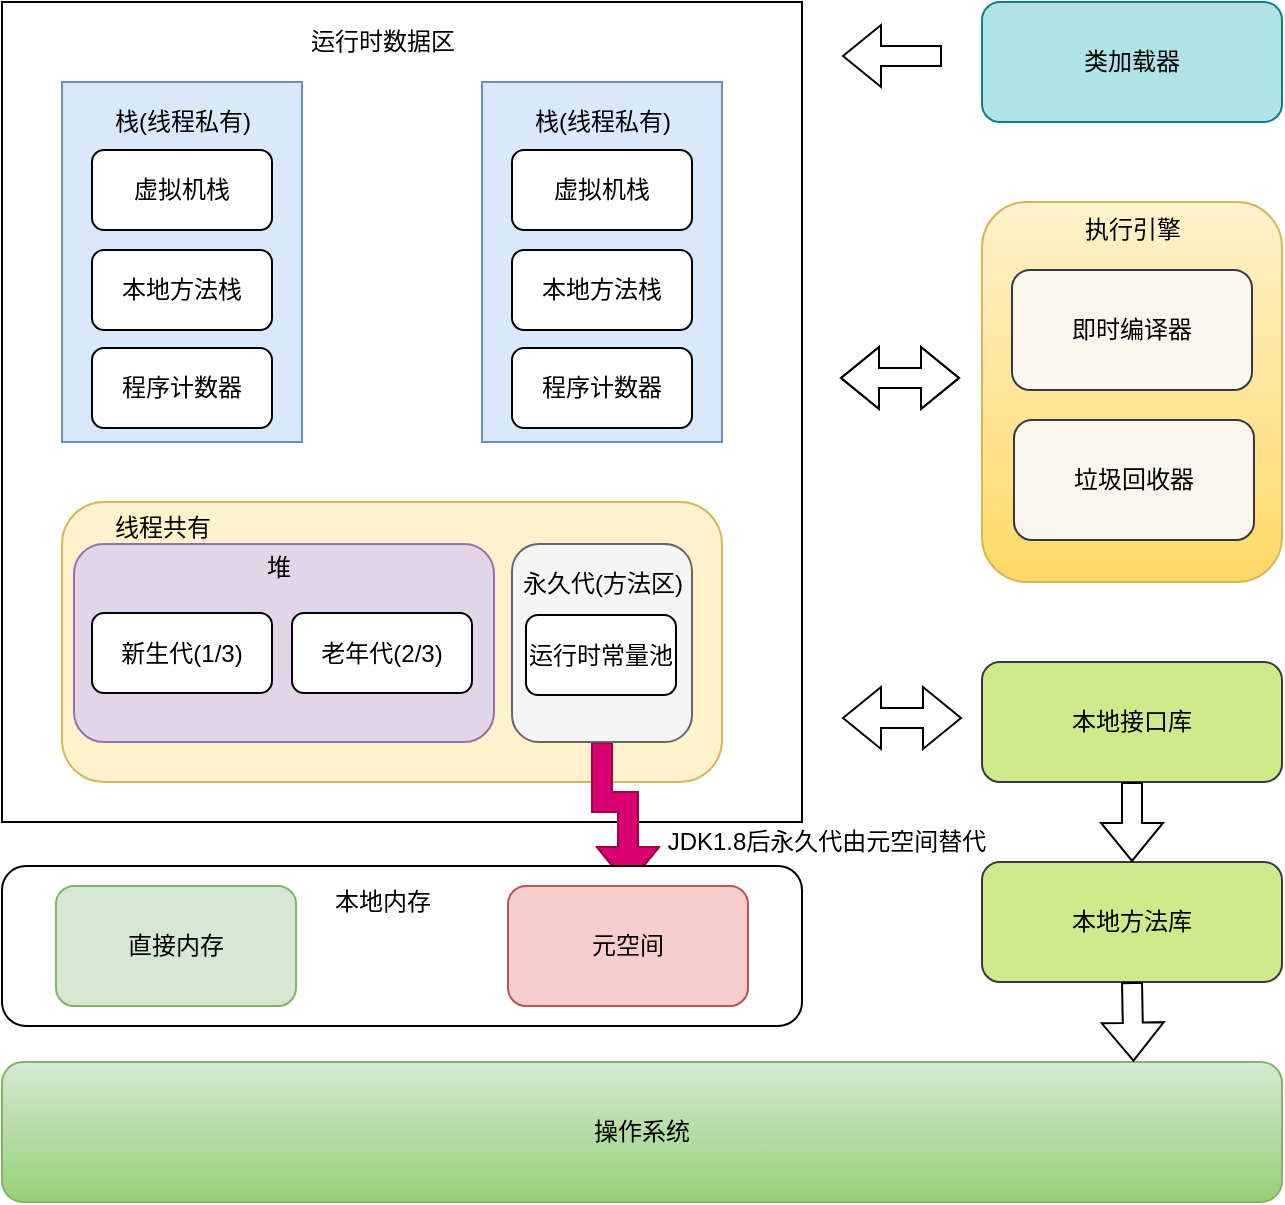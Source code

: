 <mxfile version="19.0.2" type="device"><diagram id="C5RBs43oDa-KdzZeNtuy" name="JVM运行机制"><mxGraphModel dx="965" dy="700" grid="1" gridSize="10" guides="1" tooltips="1" connect="1" arrows="1" fold="1" page="1" pageScale="1" pageWidth="827" pageHeight="1169" math="0" shadow="0"><root><mxCell id="WIyWlLk6GJQsqaUBKTNV-0"/><mxCell id="WIyWlLk6GJQsqaUBKTNV-1" parent="WIyWlLk6GJQsqaUBKTNV-0"/><mxCell id="rzAQiHVTTUYaThapZ-BT-14" value="" style="rounded=0;whiteSpace=wrap;html=1;" parent="WIyWlLk6GJQsqaUBKTNV-1" vertex="1"><mxGeometry x="110" y="70" width="400" height="410" as="geometry"/></mxCell><mxCell id="rzAQiHVTTUYaThapZ-BT-1" value="" style="rounded=0;whiteSpace=wrap;html=1;fillColor=#dae8fc;strokeColor=#6c8ebf;" parent="WIyWlLk6GJQsqaUBKTNV-1" vertex="1"><mxGeometry x="140" y="110" width="120" height="180" as="geometry"/></mxCell><mxCell id="rzAQiHVTTUYaThapZ-BT-3" value="虚拟机栈" style="rounded=1;whiteSpace=wrap;html=1;" parent="WIyWlLk6GJQsqaUBKTNV-1" vertex="1"><mxGeometry x="155" y="144" width="90" height="40" as="geometry"/></mxCell><mxCell id="rzAQiHVTTUYaThapZ-BT-4" value="本地方法栈" style="rounded=1;whiteSpace=wrap;html=1;" parent="WIyWlLk6GJQsqaUBKTNV-1" vertex="1"><mxGeometry x="155" y="194" width="90" height="40" as="geometry"/></mxCell><mxCell id="rzAQiHVTTUYaThapZ-BT-5" value="程序计数器" style="rounded=1;whiteSpace=wrap;html=1;" parent="WIyWlLk6GJQsqaUBKTNV-1" vertex="1"><mxGeometry x="155" y="243" width="90" height="40" as="geometry"/></mxCell><mxCell id="rzAQiHVTTUYaThapZ-BT-6" value="栈(线程私有)" style="text;html=1;align=center;verticalAlign=middle;resizable=0;points=[];autosize=1;strokeColor=none;fillColor=none;" parent="WIyWlLk6GJQsqaUBKTNV-1" vertex="1"><mxGeometry x="160" y="120" width="80" height="20" as="geometry"/></mxCell><mxCell id="rzAQiHVTTUYaThapZ-BT-7" value="" style="rounded=0;whiteSpace=wrap;html=1;fillColor=#dae8fc;strokeColor=#6c8ebf;" parent="WIyWlLk6GJQsqaUBKTNV-1" vertex="1"><mxGeometry x="350" y="110" width="120" height="180" as="geometry"/></mxCell><mxCell id="rzAQiHVTTUYaThapZ-BT-8" value="虚拟机栈" style="rounded=1;whiteSpace=wrap;html=1;" parent="WIyWlLk6GJQsqaUBKTNV-1" vertex="1"><mxGeometry x="365" y="144" width="90" height="40" as="geometry"/></mxCell><mxCell id="rzAQiHVTTUYaThapZ-BT-9" value="本地方法栈" style="rounded=1;whiteSpace=wrap;html=1;" parent="WIyWlLk6GJQsqaUBKTNV-1" vertex="1"><mxGeometry x="365" y="194" width="90" height="40" as="geometry"/></mxCell><mxCell id="rzAQiHVTTUYaThapZ-BT-10" value="程序计数器" style="rounded=1;whiteSpace=wrap;html=1;" parent="WIyWlLk6GJQsqaUBKTNV-1" vertex="1"><mxGeometry x="365" y="243" width="90" height="40" as="geometry"/></mxCell><mxCell id="rzAQiHVTTUYaThapZ-BT-11" value="栈(线程私有)" style="text;html=1;align=center;verticalAlign=middle;resizable=0;points=[];autosize=1;strokeColor=none;fillColor=none;" parent="WIyWlLk6GJQsqaUBKTNV-1" vertex="1"><mxGeometry x="370" y="120" width="80" height="20" as="geometry"/></mxCell><mxCell id="rzAQiHVTTUYaThapZ-BT-12" value="" style="rounded=1;whiteSpace=wrap;html=1;fillColor=#fff2cc;strokeColor=#d6b656;" parent="WIyWlLk6GJQsqaUBKTNV-1" vertex="1"><mxGeometry x="140" y="320" width="330" height="140" as="geometry"/></mxCell><mxCell id="rzAQiHVTTUYaThapZ-BT-13" value="运行时数据区" style="text;html=1;align=center;verticalAlign=middle;resizable=0;points=[];autosize=1;strokeColor=none;fillColor=none;" parent="WIyWlLk6GJQsqaUBKTNV-1" vertex="1"><mxGeometry x="255" y="80" width="90" height="20" as="geometry"/></mxCell><mxCell id="rzAQiHVTTUYaThapZ-BT-15" value="线程共有" style="text;html=1;align=center;verticalAlign=middle;resizable=0;points=[];autosize=1;strokeColor=none;fillColor=none;" parent="WIyWlLk6GJQsqaUBKTNV-1" vertex="1"><mxGeometry x="160" y="323" width="60" height="20" as="geometry"/></mxCell><mxCell id="rzAQiHVTTUYaThapZ-BT-19" value="" style="rounded=1;whiteSpace=wrap;html=1;fillColor=#e1d5e7;strokeColor=#9673a6;" parent="WIyWlLk6GJQsqaUBKTNV-1" vertex="1"><mxGeometry x="146" y="341" width="210" height="99" as="geometry"/></mxCell><mxCell id="rzAQiHVTTUYaThapZ-BT-16" value="新生代(1/3)" style="rounded=1;whiteSpace=wrap;html=1;" parent="WIyWlLk6GJQsqaUBKTNV-1" vertex="1"><mxGeometry x="155" y="375.5" width="90" height="40" as="geometry"/></mxCell><mxCell id="rzAQiHVTTUYaThapZ-BT-17" value="老年代(2/3)" style="rounded=1;whiteSpace=wrap;html=1;" parent="WIyWlLk6GJQsqaUBKTNV-1" vertex="1"><mxGeometry x="255" y="375.5" width="90" height="40" as="geometry"/></mxCell><mxCell id="rzAQiHVTTUYaThapZ-BT-49" style="edgeStyle=orthogonalEdgeStyle;rounded=0;orthogonalLoop=1;jettySize=auto;html=1;shape=flexArrow;fillColor=#d80073;strokeColor=#A50040;" parent="WIyWlLk6GJQsqaUBKTNV-1" source="rzAQiHVTTUYaThapZ-BT-18" target="rzAQiHVTTUYaThapZ-BT-47" edge="1"><mxGeometry relative="1" as="geometry"><Array as="points"><mxPoint x="410" y="470"/><mxPoint x="423" y="470"/></Array></mxGeometry></mxCell><mxCell id="rzAQiHVTTUYaThapZ-BT-18" value="" style="rounded=1;whiteSpace=wrap;html=1;fillColor=#f5f5f5;strokeColor=#666666;fontColor=#333333;" parent="WIyWlLk6GJQsqaUBKTNV-1" vertex="1"><mxGeometry x="365" y="341" width="90" height="99" as="geometry"/></mxCell><mxCell id="rzAQiHVTTUYaThapZ-BT-20" value="堆" style="text;html=1;align=center;verticalAlign=middle;resizable=0;points=[];autosize=1;strokeColor=none;fillColor=none;" parent="WIyWlLk6GJQsqaUBKTNV-1" vertex="1"><mxGeometry x="233" y="343" width="30" height="20" as="geometry"/></mxCell><mxCell id="rzAQiHVTTUYaThapZ-BT-21" value="永久代(方法区)" style="text;html=1;align=center;verticalAlign=middle;resizable=0;points=[];autosize=1;strokeColor=none;fillColor=none;" parent="WIyWlLk6GJQsqaUBKTNV-1" vertex="1"><mxGeometry x="360" y="350.5" width="100" height="20" as="geometry"/></mxCell><mxCell id="rzAQiHVTTUYaThapZ-BT-22" value="运行时常量池" style="rounded=1;whiteSpace=wrap;html=1;" parent="WIyWlLk6GJQsqaUBKTNV-1" vertex="1"><mxGeometry x="372" y="376.5" width="75" height="40" as="geometry"/></mxCell><mxCell id="rzAQiHVTTUYaThapZ-BT-23" value="" style="shape=flexArrow;endArrow=classic;html=1;rounded=0;" parent="WIyWlLk6GJQsqaUBKTNV-1" edge="1"><mxGeometry width="50" height="50" relative="1" as="geometry"><mxPoint x="580" y="97" as="sourcePoint"/><mxPoint x="530" y="97" as="targetPoint"/></mxGeometry></mxCell><mxCell id="rzAQiHVTTUYaThapZ-BT-24" value="类加载器" style="rounded=1;whiteSpace=wrap;html=1;fillColor=#b0e3e6;strokeColor=#0e8088;" parent="WIyWlLk6GJQsqaUBKTNV-1" vertex="1"><mxGeometry x="600" y="70" width="150" height="60" as="geometry"/></mxCell><mxCell id="rzAQiHVTTUYaThapZ-BT-25" value="操作系统" style="rounded=1;whiteSpace=wrap;html=1;fillColor=#d5e8d4;gradientColor=#97d077;strokeColor=#82b366;" parent="WIyWlLk6GJQsqaUBKTNV-1" vertex="1"><mxGeometry x="110" y="600" width="640" height="70" as="geometry"/></mxCell><mxCell id="rzAQiHVTTUYaThapZ-BT-32" value="" style="rounded=1;whiteSpace=wrap;html=1;fillColor=#fff2cc;gradientColor=#ffd966;strokeColor=#d6b656;" parent="WIyWlLk6GJQsqaUBKTNV-1" vertex="1"><mxGeometry x="600" y="170" width="150" height="190" as="geometry"/></mxCell><mxCell id="rzAQiHVTTUYaThapZ-BT-33" value="即时编译器" style="rounded=1;whiteSpace=wrap;html=1;fillColor=#f9f7ed;strokeColor=#36393d;" parent="WIyWlLk6GJQsqaUBKTNV-1" vertex="1"><mxGeometry x="615" y="204" width="120" height="60" as="geometry"/></mxCell><mxCell id="rzAQiHVTTUYaThapZ-BT-34" value="垃圾回收器" style="rounded=1;whiteSpace=wrap;html=1;fillColor=#f9f7ed;strokeColor=#36393d;" parent="WIyWlLk6GJQsqaUBKTNV-1" vertex="1"><mxGeometry x="616" y="279" width="120" height="60" as="geometry"/></mxCell><mxCell id="rzAQiHVTTUYaThapZ-BT-35" value="执行引擎" style="text;html=1;align=center;verticalAlign=middle;resizable=0;points=[];autosize=1;strokeColor=none;fillColor=none;" parent="WIyWlLk6GJQsqaUBKTNV-1" vertex="1"><mxGeometry x="645" y="174" width="60" height="20" as="geometry"/></mxCell><mxCell id="rzAQiHVTTUYaThapZ-BT-37" value="" style="shape=flexArrow;endArrow=classic;startArrow=classic;html=1;rounded=0;" parent="WIyWlLk6GJQsqaUBKTNV-1" edge="1"><mxGeometry width="100" height="100" relative="1" as="geometry"><mxPoint x="529" y="258" as="sourcePoint"/><mxPoint x="589" y="258" as="targetPoint"/></mxGeometry></mxCell><mxCell id="rzAQiHVTTUYaThapZ-BT-38" value="本地接口库" style="rounded=1;whiteSpace=wrap;html=1;fillColor=#cdeb8b;strokeColor=#36393d;" parent="WIyWlLk6GJQsqaUBKTNV-1" vertex="1"><mxGeometry x="600" y="400" width="150" height="60" as="geometry"/></mxCell><mxCell id="rzAQiHVTTUYaThapZ-BT-39" value="" style="shape=flexArrow;endArrow=classic;startArrow=classic;html=1;rounded=0;" parent="WIyWlLk6GJQsqaUBKTNV-1" edge="1"><mxGeometry width="100" height="100" relative="1" as="geometry"><mxPoint x="529" y="258.0" as="sourcePoint"/><mxPoint x="589" y="258.0" as="targetPoint"/></mxGeometry></mxCell><mxCell id="rzAQiHVTTUYaThapZ-BT-40" value="" style="shape=flexArrow;endArrow=classic;startArrow=classic;html=1;rounded=0;" parent="WIyWlLk6GJQsqaUBKTNV-1" edge="1"><mxGeometry width="100" height="100" relative="1" as="geometry"><mxPoint x="530" y="428.0" as="sourcePoint"/><mxPoint x="590" y="428.0" as="targetPoint"/></mxGeometry></mxCell><mxCell id="rzAQiHVTTUYaThapZ-BT-41" value="本地方法库" style="rounded=1;whiteSpace=wrap;html=1;fillColor=#cdeb8b;strokeColor=#36393d;" parent="WIyWlLk6GJQsqaUBKTNV-1" vertex="1"><mxGeometry x="600" y="500" width="150" height="60" as="geometry"/></mxCell><mxCell id="rzAQiHVTTUYaThapZ-BT-42" value="" style="shape=flexArrow;endArrow=classic;html=1;rounded=0;exitX=0.5;exitY=1;exitDx=0;exitDy=0;" parent="WIyWlLk6GJQsqaUBKTNV-1" source="rzAQiHVTTUYaThapZ-BT-38" target="rzAQiHVTTUYaThapZ-BT-41" edge="1"><mxGeometry width="50" height="50" relative="1" as="geometry"><mxPoint x="380" y="350" as="sourcePoint"/><mxPoint x="430" y="300" as="targetPoint"/></mxGeometry></mxCell><mxCell id="rzAQiHVTTUYaThapZ-BT-43" value="" style="shape=flexArrow;endArrow=classic;html=1;rounded=0;entryX=0.884;entryY=-0.002;entryDx=0;entryDy=0;entryPerimeter=0;exitX=0.5;exitY=1;exitDx=0;exitDy=0;" parent="WIyWlLk6GJQsqaUBKTNV-1" source="rzAQiHVTTUYaThapZ-BT-41" target="rzAQiHVTTUYaThapZ-BT-25" edge="1"><mxGeometry width="50" height="50" relative="1" as="geometry"><mxPoint x="680" y="570" as="sourcePoint"/><mxPoint x="685.0" y="510" as="targetPoint"/></mxGeometry></mxCell><mxCell id="rzAQiHVTTUYaThapZ-BT-44" value="" style="rounded=1;whiteSpace=wrap;html=1;" parent="WIyWlLk6GJQsqaUBKTNV-1" vertex="1"><mxGeometry x="110" y="502" width="400" height="80" as="geometry"/></mxCell><mxCell id="rzAQiHVTTUYaThapZ-BT-45" value="本地内存" style="text;html=1;align=center;verticalAlign=middle;resizable=0;points=[];autosize=1;strokeColor=none;fillColor=none;" parent="WIyWlLk6GJQsqaUBKTNV-1" vertex="1"><mxGeometry x="270" y="510" width="60" height="20" as="geometry"/></mxCell><mxCell id="rzAQiHVTTUYaThapZ-BT-46" value="直接内存" style="rounded=1;whiteSpace=wrap;html=1;fillColor=#d5e8d4;strokeColor=#82b366;" parent="WIyWlLk6GJQsqaUBKTNV-1" vertex="1"><mxGeometry x="137" y="512" width="120" height="60" as="geometry"/></mxCell><mxCell id="rzAQiHVTTUYaThapZ-BT-47" value="元空间" style="rounded=1;whiteSpace=wrap;html=1;fillColor=#f8cecc;strokeColor=#b85450;" parent="WIyWlLk6GJQsqaUBKTNV-1" vertex="1"><mxGeometry x="363" y="512" width="120" height="60" as="geometry"/></mxCell><mxCell id="rzAQiHVTTUYaThapZ-BT-51" value="JDK1.8后永久代由元空间替代" style="text;html=1;align=center;verticalAlign=middle;resizable=0;points=[];autosize=1;strokeColor=none;fillColor=none;" parent="WIyWlLk6GJQsqaUBKTNV-1" vertex="1"><mxGeometry x="437" y="480" width="170" height="20" as="geometry"/></mxCell></root></mxGraphModel></diagram></mxfile>